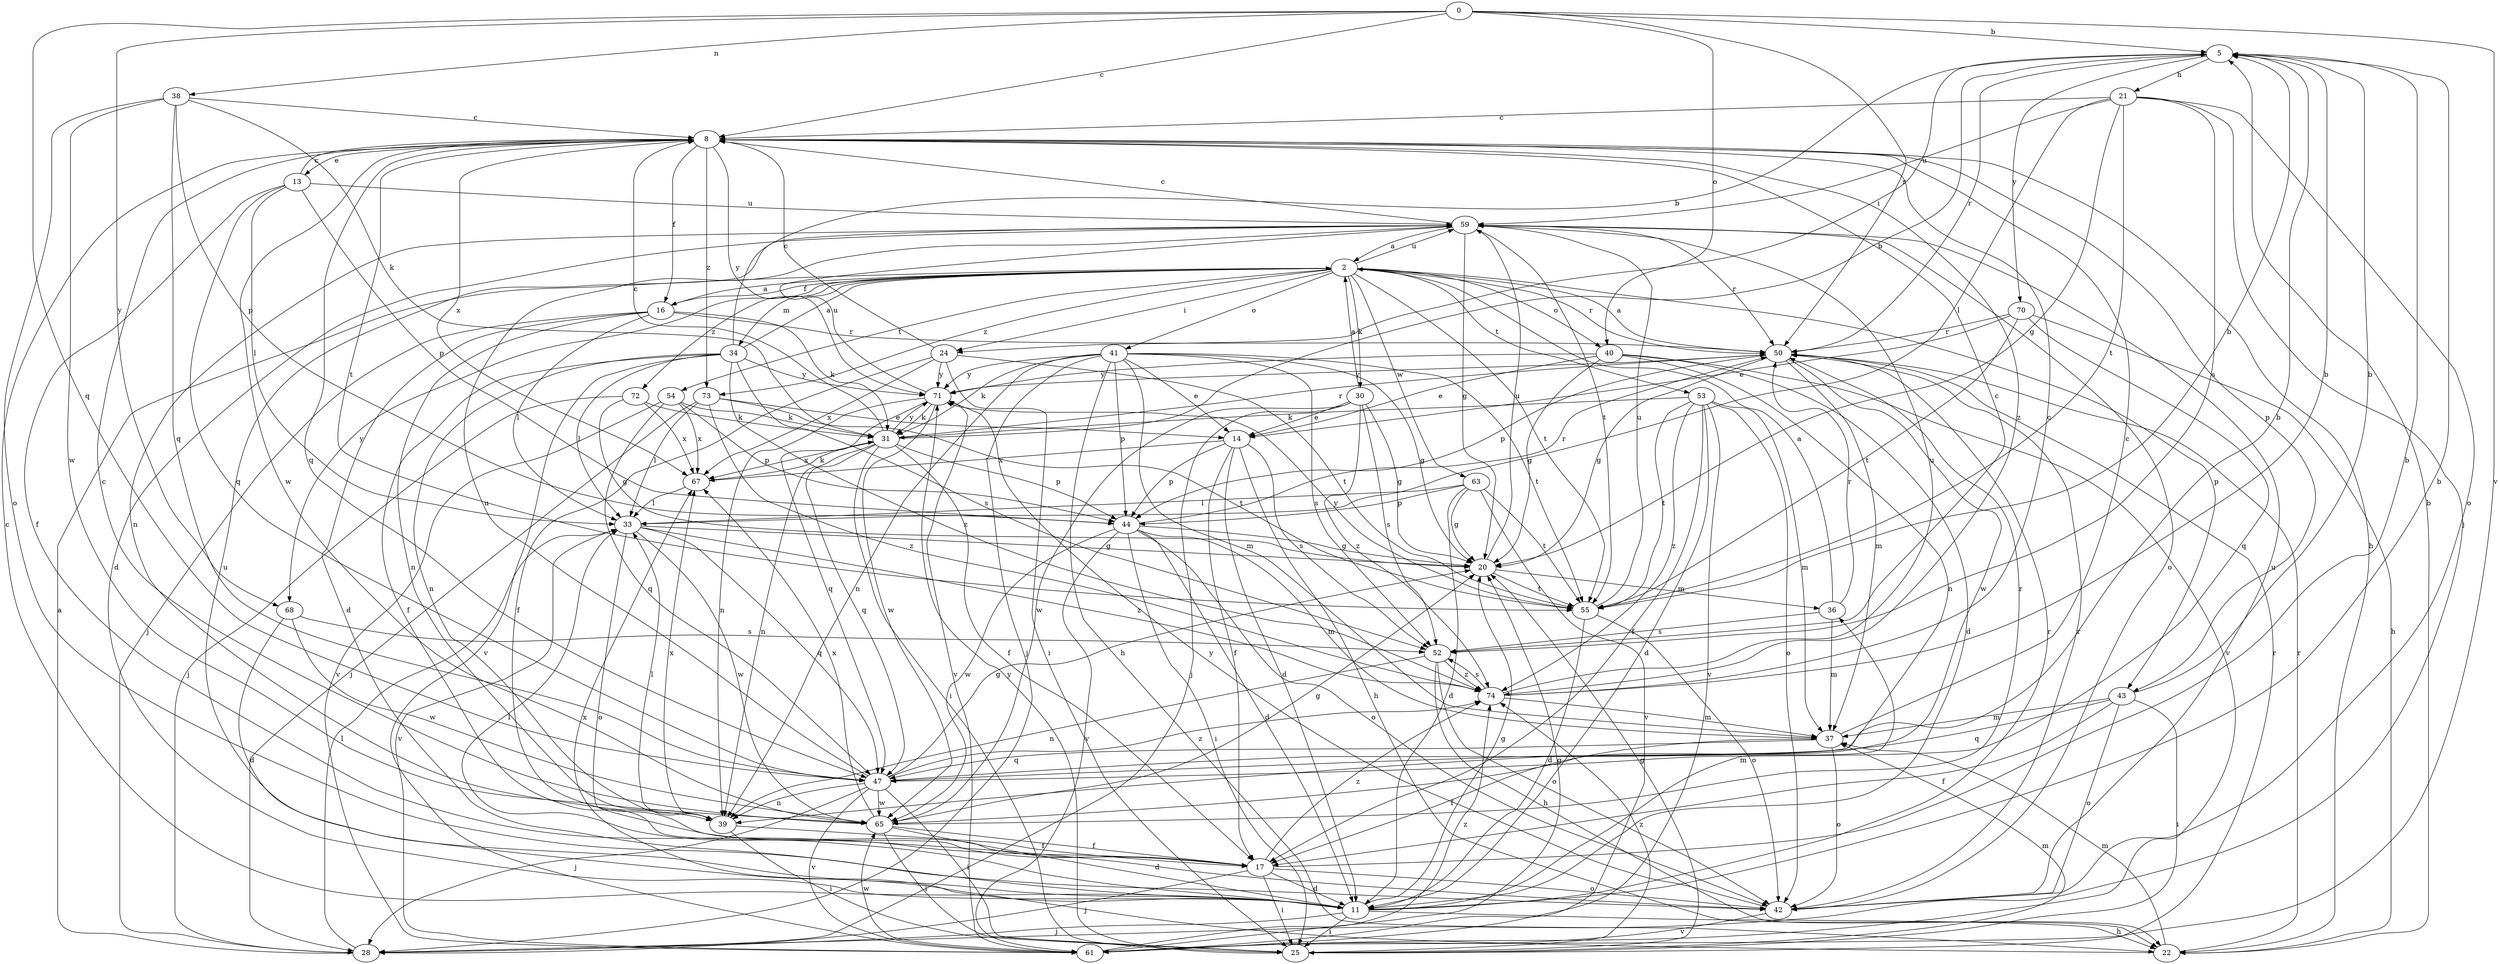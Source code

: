 strict digraph  {
0;
2;
5;
8;
11;
13;
14;
16;
17;
20;
21;
22;
24;
25;
28;
30;
31;
33;
34;
36;
37;
38;
39;
40;
41;
42;
43;
44;
47;
50;
52;
53;
54;
55;
59;
61;
63;
65;
67;
68;
70;
71;
72;
73;
74;
0 -> 5  [label=b];
0 -> 8  [label=c];
0 -> 38  [label=n];
0 -> 40  [label=o];
0 -> 47  [label=q];
0 -> 50  [label=r];
0 -> 61  [label=v];
0 -> 68  [label=y];
2 -> 16  [label=f];
2 -> 24  [label=i];
2 -> 30  [label=k];
2 -> 34  [label=m];
2 -> 40  [label=o];
2 -> 41  [label=o];
2 -> 43  [label=p];
2 -> 50  [label=r];
2 -> 53  [label=t];
2 -> 54  [label=t];
2 -> 55  [label=t];
2 -> 59  [label=u];
2 -> 63  [label=w];
2 -> 68  [label=y];
2 -> 72  [label=z];
2 -> 73  [label=z];
5 -> 21  [label=h];
5 -> 24  [label=i];
5 -> 50  [label=r];
5 -> 70  [label=y];
8 -> 13  [label=e];
8 -> 16  [label=f];
8 -> 22  [label=h];
8 -> 43  [label=p];
8 -> 47  [label=q];
8 -> 55  [label=t];
8 -> 65  [label=w];
8 -> 67  [label=x];
8 -> 71  [label=y];
8 -> 73  [label=z];
8 -> 74  [label=z];
11 -> 5  [label=b];
11 -> 8  [label=c];
11 -> 20  [label=g];
11 -> 22  [label=h];
11 -> 25  [label=i];
11 -> 28  [label=j];
11 -> 33  [label=l];
11 -> 36  [label=m];
11 -> 50  [label=r];
11 -> 59  [label=u];
13 -> 8  [label=c];
13 -> 17  [label=f];
13 -> 33  [label=l];
13 -> 44  [label=p];
13 -> 47  [label=q];
13 -> 59  [label=u];
14 -> 11  [label=d];
14 -> 17  [label=f];
14 -> 22  [label=h];
14 -> 44  [label=p];
14 -> 52  [label=s];
14 -> 67  [label=x];
16 -> 2  [label=a];
16 -> 11  [label=d];
16 -> 28  [label=j];
16 -> 31  [label=k];
16 -> 33  [label=l];
16 -> 39  [label=n];
16 -> 50  [label=r];
17 -> 5  [label=b];
17 -> 11  [label=d];
17 -> 25  [label=i];
17 -> 28  [label=j];
17 -> 42  [label=o];
17 -> 74  [label=z];
20 -> 36  [label=m];
20 -> 55  [label=t];
20 -> 59  [label=u];
21 -> 8  [label=c];
21 -> 20  [label=g];
21 -> 28  [label=j];
21 -> 33  [label=l];
21 -> 42  [label=o];
21 -> 52  [label=s];
21 -> 55  [label=t];
21 -> 59  [label=u];
22 -> 5  [label=b];
22 -> 37  [label=m];
22 -> 50  [label=r];
22 -> 67  [label=x];
24 -> 8  [label=c];
24 -> 17  [label=f];
24 -> 25  [label=i];
24 -> 55  [label=t];
24 -> 67  [label=x];
24 -> 71  [label=y];
25 -> 20  [label=g];
25 -> 37  [label=m];
25 -> 50  [label=r];
25 -> 71  [label=y];
25 -> 74  [label=z];
28 -> 2  [label=a];
28 -> 33  [label=l];
30 -> 2  [label=a];
30 -> 14  [label=e];
30 -> 20  [label=g];
30 -> 28  [label=j];
30 -> 52  [label=s];
30 -> 65  [label=w];
30 -> 74  [label=z];
31 -> 5  [label=b];
31 -> 8  [label=c];
31 -> 17  [label=f];
31 -> 25  [label=i];
31 -> 39  [label=n];
31 -> 44  [label=p];
31 -> 47  [label=q];
31 -> 50  [label=r];
31 -> 67  [label=x];
31 -> 71  [label=y];
33 -> 20  [label=g];
33 -> 42  [label=o];
33 -> 47  [label=q];
33 -> 61  [label=v];
33 -> 65  [label=w];
33 -> 74  [label=z];
34 -> 2  [label=a];
34 -> 5  [label=b];
34 -> 17  [label=f];
34 -> 33  [label=l];
34 -> 39  [label=n];
34 -> 52  [label=s];
34 -> 61  [label=v];
34 -> 71  [label=y];
34 -> 74  [label=z];
36 -> 2  [label=a];
36 -> 37  [label=m];
36 -> 50  [label=r];
36 -> 52  [label=s];
37 -> 8  [label=c];
37 -> 17  [label=f];
37 -> 42  [label=o];
37 -> 47  [label=q];
38 -> 8  [label=c];
38 -> 31  [label=k];
38 -> 42  [label=o];
38 -> 44  [label=p];
38 -> 47  [label=q];
38 -> 65  [label=w];
39 -> 17  [label=f];
39 -> 25  [label=i];
39 -> 33  [label=l];
39 -> 67  [label=x];
40 -> 11  [label=d];
40 -> 14  [label=e];
40 -> 20  [label=g];
40 -> 39  [label=n];
40 -> 61  [label=v];
40 -> 71  [label=y];
41 -> 14  [label=e];
41 -> 20  [label=g];
41 -> 22  [label=h];
41 -> 28  [label=j];
41 -> 31  [label=k];
41 -> 37  [label=m];
41 -> 39  [label=n];
41 -> 44  [label=p];
41 -> 52  [label=s];
41 -> 55  [label=t];
41 -> 71  [label=y];
42 -> 50  [label=r];
42 -> 59  [label=u];
42 -> 61  [label=v];
42 -> 71  [label=y];
43 -> 5  [label=b];
43 -> 17  [label=f];
43 -> 25  [label=i];
43 -> 37  [label=m];
43 -> 42  [label=o];
43 -> 47  [label=q];
44 -> 11  [label=d];
44 -> 20  [label=g];
44 -> 25  [label=i];
44 -> 37  [label=m];
44 -> 42  [label=o];
44 -> 50  [label=r];
44 -> 61  [label=v];
44 -> 65  [label=w];
47 -> 5  [label=b];
47 -> 20  [label=g];
47 -> 25  [label=i];
47 -> 28  [label=j];
47 -> 39  [label=n];
47 -> 59  [label=u];
47 -> 61  [label=v];
47 -> 65  [label=w];
47 -> 74  [label=z];
50 -> 2  [label=a];
50 -> 20  [label=g];
50 -> 37  [label=m];
50 -> 44  [label=p];
50 -> 65  [label=w];
50 -> 71  [label=y];
52 -> 8  [label=c];
52 -> 22  [label=h];
52 -> 39  [label=n];
52 -> 42  [label=o];
52 -> 74  [label=z];
53 -> 11  [label=d];
53 -> 17  [label=f];
53 -> 31  [label=k];
53 -> 37  [label=m];
53 -> 42  [label=o];
53 -> 55  [label=t];
53 -> 61  [label=v];
53 -> 74  [label=z];
54 -> 31  [label=k];
54 -> 44  [label=p];
54 -> 47  [label=q];
54 -> 61  [label=v];
54 -> 67  [label=x];
55 -> 5  [label=b];
55 -> 11  [label=d];
55 -> 42  [label=o];
55 -> 59  [label=u];
55 -> 71  [label=y];
59 -> 2  [label=a];
59 -> 8  [label=c];
59 -> 11  [label=d];
59 -> 20  [label=g];
59 -> 39  [label=n];
59 -> 42  [label=o];
59 -> 50  [label=r];
59 -> 55  [label=t];
61 -> 20  [label=g];
61 -> 65  [label=w];
61 -> 74  [label=z];
63 -> 11  [label=d];
63 -> 20  [label=g];
63 -> 33  [label=l];
63 -> 44  [label=p];
63 -> 55  [label=t];
63 -> 61  [label=v];
65 -> 8  [label=c];
65 -> 11  [label=d];
65 -> 17  [label=f];
65 -> 20  [label=g];
65 -> 25  [label=i];
65 -> 50  [label=r];
65 -> 67  [label=x];
67 -> 31  [label=k];
67 -> 33  [label=l];
68 -> 11  [label=d];
68 -> 52  [label=s];
68 -> 65  [label=w];
70 -> 14  [label=e];
70 -> 22  [label=h];
70 -> 47  [label=q];
70 -> 50  [label=r];
70 -> 55  [label=t];
71 -> 31  [label=k];
71 -> 39  [label=n];
71 -> 47  [label=q];
71 -> 59  [label=u];
71 -> 61  [label=v];
71 -> 65  [label=w];
72 -> 20  [label=g];
72 -> 28  [label=j];
72 -> 31  [label=k];
72 -> 67  [label=x];
73 -> 14  [label=e];
73 -> 28  [label=j];
73 -> 33  [label=l];
73 -> 55  [label=t];
73 -> 74  [label=z];
74 -> 5  [label=b];
74 -> 8  [label=c];
74 -> 37  [label=m];
74 -> 52  [label=s];
74 -> 59  [label=u];
}
